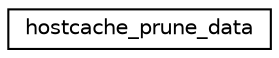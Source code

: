 digraph "Graphical Class Hierarchy"
{
  edge [fontname="Helvetica",fontsize="10",labelfontname="Helvetica",labelfontsize="10"];
  node [fontname="Helvetica",fontsize="10",shape=record];
  rankdir="LR";
  Node0 [label="hostcache_prune_data",height=0.2,width=0.4,color="black", fillcolor="white", style="filled",URL="$structhostcache__prune__data.html"];
}
